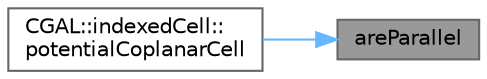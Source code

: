 digraph "areParallel"
{
 // LATEX_PDF_SIZE
  bgcolor="transparent";
  edge [fontname=Helvetica,fontsize=10,labelfontname=Helvetica,labelfontsize=10];
  node [fontname=Helvetica,fontsize=10,shape=box,height=0.2,width=0.4];
  rankdir="RL";
  Node1 [id="Node000001",label="areParallel",height=0.2,width=0.4,color="gray40", fillcolor="grey60", style="filled", fontcolor="black",tooltip=" "];
  Node1 -> Node2 [id="edge1_Node000001_Node000002",dir="back",color="steelblue1",style="solid",tooltip=" "];
  Node2 [id="Node000002",label="CGAL::indexedCell::\lpotentialCoplanarCell",height=0.2,width=0.4,color="grey40", fillcolor="white", style="filled",URL="$classCGAL_1_1indexedCell.html#aaa37bb8786dcf74e1d0a3f926bfda0ec",tooltip=" "];
}
